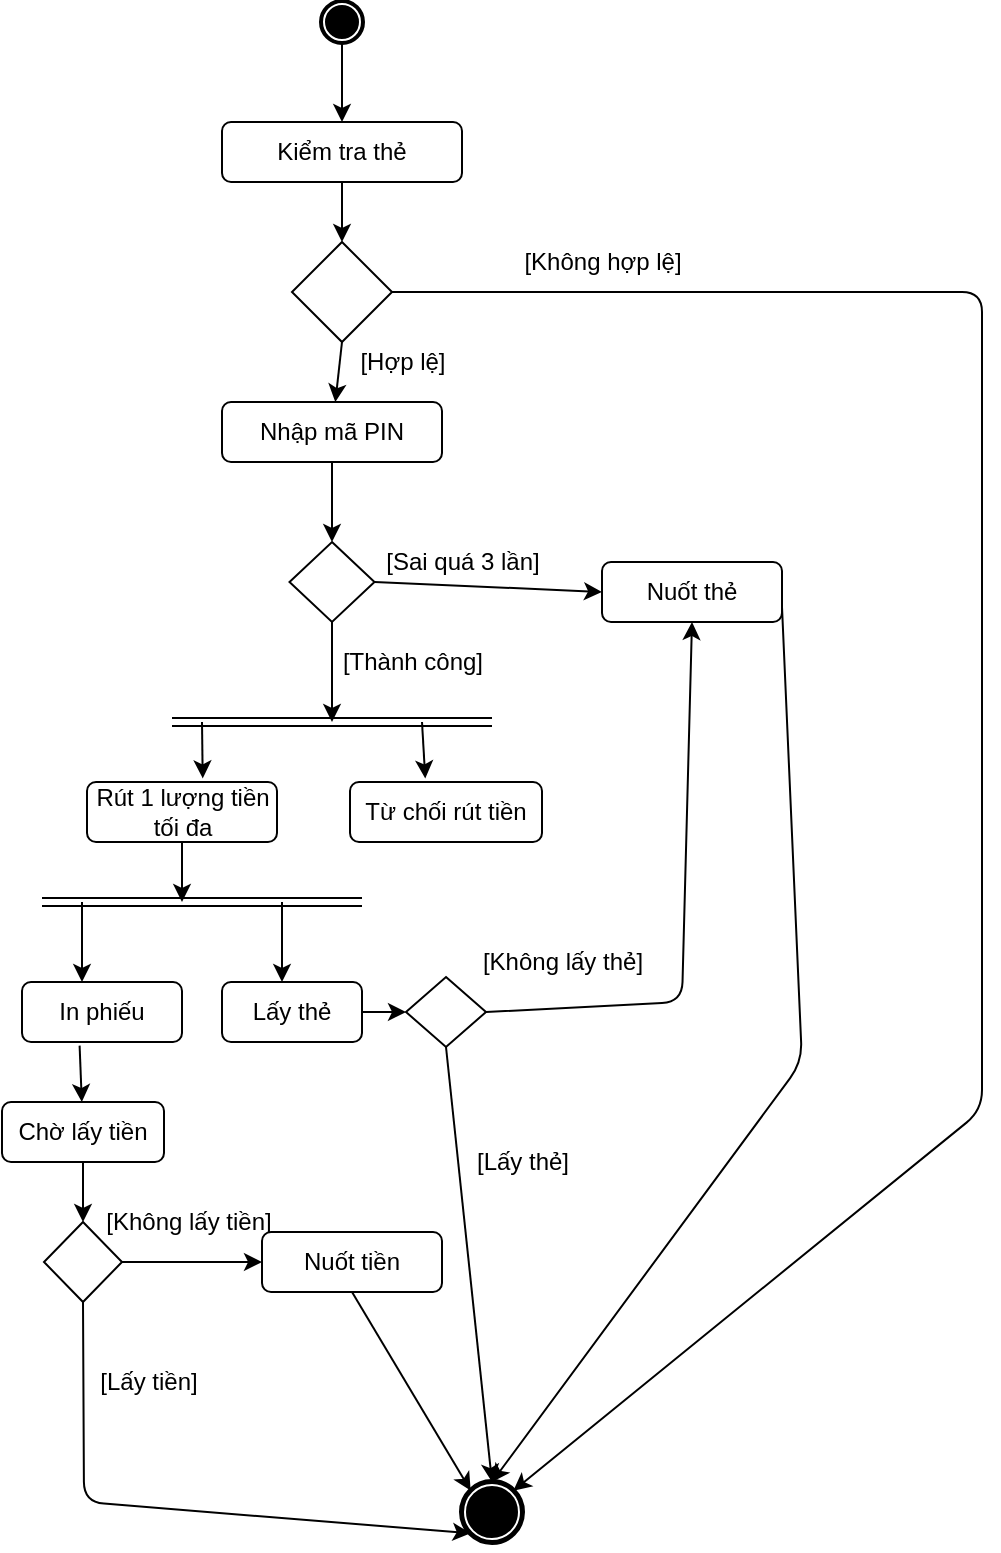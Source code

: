<mxfile version="13.6.6" type="github"><diagram id="WycQLEh432nGcESBqimw" name="Page-1"><mxGraphModel dx="1038" dy="580" grid="1" gridSize="10" guides="1" tooltips="1" connect="1" arrows="1" fold="1" page="1" pageScale="1" pageWidth="827" pageHeight="1169" math="0" shadow="0"><root><mxCell id="0"/><mxCell id="1" parent="0"/><mxCell id="rpuiDwvrEp86wsKhH5nS-1" value="" style="shape=mxgraph.bpmn.shape;html=1;verticalLabelPosition=bottom;labelBackgroundColor=#ffffff;verticalAlign=top;align=center;perimeter=ellipsePerimeter;outlineConnect=0;outline=end;symbol=terminate;" vertex="1" parent="1"><mxGeometry x="400" y="30" width="20" height="20" as="geometry"/></mxCell><mxCell id="rpuiDwvrEp86wsKhH5nS-5" value="" style="shape=mxgraph.bpmn.shape;html=1;verticalLabelPosition=bottom;labelBackgroundColor=#ffffff;verticalAlign=top;align=center;perimeter=ellipsePerimeter;outlineConnect=0;outline=end;symbol=terminate;" vertex="1" parent="1"><mxGeometry x="470" y="770" width="30" height="30" as="geometry"/></mxCell><mxCell id="rpuiDwvrEp86wsKhH5nS-6" value="" style="endArrow=classic;html=1;exitX=0.5;exitY=1;exitDx=0;exitDy=0;" edge="1" parent="1" source="rpuiDwvrEp86wsKhH5nS-1" target="rpuiDwvrEp86wsKhH5nS-7"><mxGeometry width="50" height="50" relative="1" as="geometry"><mxPoint x="410" y="150" as="sourcePoint"/><mxPoint x="410" y="90" as="targetPoint"/></mxGeometry></mxCell><mxCell id="rpuiDwvrEp86wsKhH5nS-7" value="Kiểm tra thẻ" style="rounded=1;whiteSpace=wrap;html=1;" vertex="1" parent="1"><mxGeometry x="350" y="90" width="120" height="30" as="geometry"/></mxCell><mxCell id="rpuiDwvrEp86wsKhH5nS-8" value="" style="endArrow=classic;html=1;exitX=0.5;exitY=1;exitDx=0;exitDy=0;" edge="1" parent="1" source="rpuiDwvrEp86wsKhH5nS-7" target="rpuiDwvrEp86wsKhH5nS-9"><mxGeometry width="50" height="50" relative="1" as="geometry"><mxPoint x="410" y="350" as="sourcePoint"/><mxPoint x="410" y="160" as="targetPoint"/></mxGeometry></mxCell><mxCell id="rpuiDwvrEp86wsKhH5nS-9" value="" style="rhombus;whiteSpace=wrap;html=1;" vertex="1" parent="1"><mxGeometry x="385" y="150" width="50" height="50" as="geometry"/></mxCell><mxCell id="rpuiDwvrEp86wsKhH5nS-10" value="" style="endArrow=classic;html=1;exitX=1;exitY=0.5;exitDx=0;exitDy=0;entryX=0.855;entryY=0.145;entryDx=0;entryDy=0;entryPerimeter=0;" edge="1" parent="1" source="rpuiDwvrEp86wsKhH5nS-9" target="rpuiDwvrEp86wsKhH5nS-5"><mxGeometry width="50" height="50" relative="1" as="geometry"><mxPoint x="470" y="130" as="sourcePoint"/><mxPoint x="460" y="300" as="targetPoint"/><Array as="points"><mxPoint x="730" y="175"/><mxPoint x="730" y="584"/></Array></mxGeometry></mxCell><mxCell id="rpuiDwvrEp86wsKhH5nS-11" value="[Không hợp lệ]" style="text;html=1;align=center;verticalAlign=middle;resizable=0;points=[];autosize=1;" vertex="1" parent="1"><mxGeometry x="495" y="150" width="90" height="20" as="geometry"/></mxCell><mxCell id="rpuiDwvrEp86wsKhH5nS-12" value="" style="endArrow=classic;html=1;exitX=0.5;exitY=1;exitDx=0;exitDy=0;" edge="1" parent="1" source="rpuiDwvrEp86wsKhH5nS-15"><mxGeometry width="50" height="50" relative="1" as="geometry"><mxPoint x="400" y="250" as="sourcePoint"/><mxPoint x="410" y="250" as="targetPoint"/></mxGeometry></mxCell><mxCell id="rpuiDwvrEp86wsKhH5nS-13" value="[Hợp lệ]" style="text;html=1;align=center;verticalAlign=middle;resizable=0;points=[];autosize=1;" vertex="1" parent="1"><mxGeometry x="410" y="200" width="60" height="20" as="geometry"/></mxCell><mxCell id="rpuiDwvrEp86wsKhH5nS-16" value="" style="endArrow=classic;html=1;exitX=0.5;exitY=1;exitDx=0;exitDy=0;" edge="1" parent="1" source="rpuiDwvrEp86wsKhH5nS-15" target="rpuiDwvrEp86wsKhH5nS-18"><mxGeometry width="50" height="50" relative="1" as="geometry"><mxPoint x="410" y="350" as="sourcePoint"/><mxPoint x="405" y="300" as="targetPoint"/></mxGeometry></mxCell><mxCell id="rpuiDwvrEp86wsKhH5nS-15" value="Nhập mã PIN" style="rounded=1;whiteSpace=wrap;html=1;" vertex="1" parent="1"><mxGeometry x="350" y="230" width="110" height="30" as="geometry"/></mxCell><mxCell id="rpuiDwvrEp86wsKhH5nS-17" value="" style="endArrow=classic;html=1;exitX=0.5;exitY=1;exitDx=0;exitDy=0;" edge="1" parent="1" source="rpuiDwvrEp86wsKhH5nS-9" target="rpuiDwvrEp86wsKhH5nS-15"><mxGeometry width="50" height="50" relative="1" as="geometry"><mxPoint x="410" y="200" as="sourcePoint"/><mxPoint x="410" y="250" as="targetPoint"/></mxGeometry></mxCell><mxCell id="rpuiDwvrEp86wsKhH5nS-18" value="" style="rhombus;whiteSpace=wrap;html=1;" vertex="1" parent="1"><mxGeometry x="383.75" y="300" width="42.5" height="40" as="geometry"/></mxCell><mxCell id="rpuiDwvrEp86wsKhH5nS-19" value="" style="endArrow=classic;html=1;exitX=0.5;exitY=1;exitDx=0;exitDy=0;" edge="1" parent="1" source="rpuiDwvrEp86wsKhH5nS-18"><mxGeometry width="50" height="50" relative="1" as="geometry"><mxPoint x="410" y="350" as="sourcePoint"/><mxPoint x="405" y="390" as="targetPoint"/></mxGeometry></mxCell><mxCell id="rpuiDwvrEp86wsKhH5nS-20" value="" style="endArrow=classic;html=1;exitX=1;exitY=0.5;exitDx=0;exitDy=0;" edge="1" parent="1" source="rpuiDwvrEp86wsKhH5nS-18"><mxGeometry width="50" height="50" relative="1" as="geometry"><mxPoint x="410" y="350" as="sourcePoint"/><mxPoint x="540" y="325" as="targetPoint"/></mxGeometry></mxCell><mxCell id="rpuiDwvrEp86wsKhH5nS-21" value="[Thành công]" style="text;html=1;align=center;verticalAlign=middle;resizable=0;points=[];autosize=1;" vertex="1" parent="1"><mxGeometry x="400" y="350" width="90" height="20" as="geometry"/></mxCell><mxCell id="rpuiDwvrEp86wsKhH5nS-22" value="[Sai quá 3 lần]" style="text;html=1;align=center;verticalAlign=middle;resizable=0;points=[];autosize=1;" vertex="1" parent="1"><mxGeometry x="425" y="300" width="90" height="20" as="geometry"/></mxCell><mxCell id="rpuiDwvrEp86wsKhH5nS-23" value="Nuốt thẻ" style="rounded=1;whiteSpace=wrap;html=1;" vertex="1" parent="1"><mxGeometry x="540" y="310" width="90" height="30" as="geometry"/></mxCell><mxCell id="rpuiDwvrEp86wsKhH5nS-25" value="" style="endArrow=classic;html=1;exitX=1;exitY=0.75;exitDx=0;exitDy=0;entryX=0.5;entryY=0;entryDx=0;entryDy=0;" edge="1" parent="1" source="rpuiDwvrEp86wsKhH5nS-23" target="rpuiDwvrEp86wsKhH5nS-5"><mxGeometry width="50" height="50" relative="1" as="geometry"><mxPoint x="630" y="342" as="sourcePoint"/><mxPoint x="415" y="590" as="targetPoint"/><Array as="points"><mxPoint x="640" y="560"/></Array></mxGeometry></mxCell><mxCell id="rpuiDwvrEp86wsKhH5nS-26" value="" style="shape=link;html=1;rounded=0;" edge="1" parent="1"><mxGeometry relative="1" as="geometry"><mxPoint x="325" y="390" as="sourcePoint"/><mxPoint x="485" y="390" as="targetPoint"/></mxGeometry></mxCell><mxCell id="rpuiDwvrEp86wsKhH5nS-28" value="Rút 1 lượng tiền tối đa" style="rounded=1;whiteSpace=wrap;html=1;" vertex="1" parent="1"><mxGeometry x="282.5" y="420" width="95" height="30" as="geometry"/></mxCell><mxCell id="rpuiDwvrEp86wsKhH5nS-29" value="Từ chối rút tiền" style="rounded=1;whiteSpace=wrap;html=1;" vertex="1" parent="1"><mxGeometry x="414" y="420" width="96" height="30" as="geometry"/></mxCell><mxCell id="rpuiDwvrEp86wsKhH5nS-31" value="" style="endArrow=classic;html=1;entryX=0.609;entryY=-0.06;entryDx=0;entryDy=0;entryPerimeter=0;" edge="1" parent="1" target="rpuiDwvrEp86wsKhH5nS-28"><mxGeometry width="50" height="50" relative="1" as="geometry"><mxPoint x="340" y="390" as="sourcePoint"/><mxPoint x="460" y="320" as="targetPoint"/></mxGeometry></mxCell><mxCell id="rpuiDwvrEp86wsKhH5nS-32" value="" style="endArrow=classic;html=1;entryX=0.392;entryY=-0.06;entryDx=0;entryDy=0;entryPerimeter=0;" edge="1" parent="1" target="rpuiDwvrEp86wsKhH5nS-29"><mxGeometry width="50" height="50" relative="1" as="geometry"><mxPoint x="450" y="390" as="sourcePoint"/><mxPoint x="460" y="320" as="targetPoint"/></mxGeometry></mxCell><mxCell id="rpuiDwvrEp86wsKhH5nS-33" value="" style="endArrow=classic;html=1;exitX=0.5;exitY=1;exitDx=0;exitDy=0;" edge="1" parent="1" source="rpuiDwvrEp86wsKhH5nS-28"><mxGeometry width="50" height="50" relative="1" as="geometry"><mxPoint x="410" y="570" as="sourcePoint"/><mxPoint x="330" y="480" as="targetPoint"/></mxGeometry></mxCell><mxCell id="rpuiDwvrEp86wsKhH5nS-34" value="" style="shape=link;html=1;rounded=0;" edge="1" parent="1"><mxGeometry relative="1" as="geometry"><mxPoint x="260" y="480" as="sourcePoint"/><mxPoint x="420" y="480" as="targetPoint"/></mxGeometry></mxCell><mxCell id="rpuiDwvrEp86wsKhH5nS-35" value="" style="resizable=0;html=1;align=right;verticalAlign=bottom;" connectable="0" vertex="1" parent="rpuiDwvrEp86wsKhH5nS-34"><mxGeometry x="1" relative="1" as="geometry"/></mxCell><mxCell id="rpuiDwvrEp86wsKhH5nS-36" value="" style="endArrow=classic;html=1;" edge="1" parent="1"><mxGeometry width="50" height="50" relative="1" as="geometry"><mxPoint x="280" y="480" as="sourcePoint"/><mxPoint x="280" y="520" as="targetPoint"/></mxGeometry></mxCell><mxCell id="rpuiDwvrEp86wsKhH5nS-37" value="" style="endArrow=classic;html=1;" edge="1" parent="1"><mxGeometry width="50" height="50" relative="1" as="geometry"><mxPoint x="380" y="480" as="sourcePoint"/><mxPoint x="380" y="520" as="targetPoint"/></mxGeometry></mxCell><mxCell id="rpuiDwvrEp86wsKhH5nS-38" value="In phiếu" style="rounded=1;whiteSpace=wrap;html=1;" vertex="1" parent="1"><mxGeometry x="250" y="520" width="80" height="30" as="geometry"/></mxCell><mxCell id="rpuiDwvrEp86wsKhH5nS-39" value="Lấy thẻ" style="rounded=1;whiteSpace=wrap;html=1;" vertex="1" parent="1"><mxGeometry x="350" y="520" width="70" height="30" as="geometry"/></mxCell><mxCell id="rpuiDwvrEp86wsKhH5nS-40" value="" style="endArrow=classic;html=1;exitX=0.36;exitY=1.06;exitDx=0;exitDy=0;exitPerimeter=0;" edge="1" parent="1" source="rpuiDwvrEp86wsKhH5nS-38" target="rpuiDwvrEp86wsKhH5nS-41"><mxGeometry width="50" height="50" relative="1" as="geometry"><mxPoint x="410" y="570" as="sourcePoint"/><mxPoint x="279" y="580" as="targetPoint"/></mxGeometry></mxCell><mxCell id="rpuiDwvrEp86wsKhH5nS-41" value="Chờ lấy tiền" style="rounded=1;whiteSpace=wrap;html=1;" vertex="1" parent="1"><mxGeometry x="240" y="580" width="81" height="30" as="geometry"/></mxCell><mxCell id="rpuiDwvrEp86wsKhH5nS-42" value="" style="endArrow=classic;html=1;exitX=1;exitY=0.5;exitDx=0;exitDy=0;" edge="1" parent="1" source="rpuiDwvrEp86wsKhH5nS-39" target="rpuiDwvrEp86wsKhH5nS-43"><mxGeometry width="50" height="50" relative="1" as="geometry"><mxPoint x="410" y="570" as="sourcePoint"/><mxPoint x="450" y="535" as="targetPoint"/></mxGeometry></mxCell><mxCell id="rpuiDwvrEp86wsKhH5nS-43" value="" style="rhombus;whiteSpace=wrap;html=1;" vertex="1" parent="1"><mxGeometry x="442" y="517.5" width="40" height="35" as="geometry"/></mxCell><mxCell id="rpuiDwvrEp86wsKhH5nS-44" value="" style="endArrow=classic;html=1;exitX=1;exitY=0.5;exitDx=0;exitDy=0;entryX=0.5;entryY=1;entryDx=0;entryDy=0;" edge="1" parent="1" source="rpuiDwvrEp86wsKhH5nS-43" target="rpuiDwvrEp86wsKhH5nS-23"><mxGeometry width="50" height="50" relative="1" as="geometry"><mxPoint x="410" y="570" as="sourcePoint"/><mxPoint x="460" y="520" as="targetPoint"/><Array as="points"><mxPoint x="580" y="530"/></Array></mxGeometry></mxCell><mxCell id="rpuiDwvrEp86wsKhH5nS-45" value="[Không lấy thẻ]" style="text;html=1;align=center;verticalAlign=middle;resizable=0;points=[];autosize=1;" vertex="1" parent="1"><mxGeometry x="470" y="500" width="100" height="20" as="geometry"/></mxCell><mxCell id="rpuiDwvrEp86wsKhH5nS-46" value="" style="endArrow=classic;html=1;exitX=0.5;exitY=1;exitDx=0;exitDy=0;entryX=0.5;entryY=0;entryDx=0;entryDy=0;" edge="1" parent="1" source="rpuiDwvrEp86wsKhH5nS-43" target="rpuiDwvrEp86wsKhH5nS-5"><mxGeometry width="50" height="50" relative="1" as="geometry"><mxPoint x="410" y="570" as="sourcePoint"/><mxPoint x="460" y="520" as="targetPoint"/></mxGeometry></mxCell><mxCell id="rpuiDwvrEp86wsKhH5nS-47" value="[Lấy thẻ]" style="text;html=1;align=center;verticalAlign=middle;resizable=0;points=[];autosize=1;" vertex="1" parent="1"><mxGeometry x="470" y="600" width="60" height="20" as="geometry"/></mxCell><mxCell id="rpuiDwvrEp86wsKhH5nS-48" value="" style="endArrow=classic;html=1;exitX=0.5;exitY=1;exitDx=0;exitDy=0;" edge="1" parent="1" source="rpuiDwvrEp86wsKhH5nS-41" target="rpuiDwvrEp86wsKhH5nS-49"><mxGeometry width="50" height="50" relative="1" as="geometry"><mxPoint x="410" y="570" as="sourcePoint"/><mxPoint x="281" y="640" as="targetPoint"/></mxGeometry></mxCell><mxCell id="rpuiDwvrEp86wsKhH5nS-49" value="" style="rhombus;whiteSpace=wrap;html=1;" vertex="1" parent="1"><mxGeometry x="261" y="640" width="39" height="40" as="geometry"/></mxCell><mxCell id="rpuiDwvrEp86wsKhH5nS-51" value="[Không lấy tiền]" style="text;html=1;align=center;verticalAlign=middle;resizable=0;points=[];autosize=1;" vertex="1" parent="1"><mxGeometry x="282.5" y="630" width="100" height="20" as="geometry"/></mxCell><mxCell id="rpuiDwvrEp86wsKhH5nS-52" value="" style="endArrow=classic;html=1;exitX=1;exitY=0.5;exitDx=0;exitDy=0;" edge="1" parent="1" source="rpuiDwvrEp86wsKhH5nS-49" target="rpuiDwvrEp86wsKhH5nS-53"><mxGeometry width="50" height="50" relative="1" as="geometry"><mxPoint x="300" y="660" as="sourcePoint"/><mxPoint x="370" y="660" as="targetPoint"/></mxGeometry></mxCell><mxCell id="rpuiDwvrEp86wsKhH5nS-53" value="Nuốt tiền" style="rounded=1;whiteSpace=wrap;html=1;" vertex="1" parent="1"><mxGeometry x="370" y="645" width="90" height="30" as="geometry"/></mxCell><mxCell id="rpuiDwvrEp86wsKhH5nS-54" value="" style="endArrow=classic;html=1;exitX=0.5;exitY=1;exitDx=0;exitDy=0;entryX=0.145;entryY=0.145;entryDx=0;entryDy=0;entryPerimeter=0;" edge="1" parent="1" source="rpuiDwvrEp86wsKhH5nS-53" target="rpuiDwvrEp86wsKhH5nS-5"><mxGeometry width="50" height="50" relative="1" as="geometry"><mxPoint x="410" y="570" as="sourcePoint"/><mxPoint x="460" y="520" as="targetPoint"/></mxGeometry></mxCell><mxCell id="rpuiDwvrEp86wsKhH5nS-55" value="" style="endArrow=classic;html=1;exitX=0.5;exitY=1;exitDx=0;exitDy=0;entryX=0.145;entryY=0.855;entryDx=0;entryDy=0;entryPerimeter=0;" edge="1" parent="1" source="rpuiDwvrEp86wsKhH5nS-49" target="rpuiDwvrEp86wsKhH5nS-5"><mxGeometry width="50" height="50" relative="1" as="geometry"><mxPoint x="410" y="570" as="sourcePoint"/><mxPoint x="460" y="520" as="targetPoint"/><Array as="points"><mxPoint x="281" y="780"/></Array></mxGeometry></mxCell><mxCell id="rpuiDwvrEp86wsKhH5nS-56" value="[Lấy tiền]" style="text;html=1;align=center;verticalAlign=middle;resizable=0;points=[];autosize=1;" vertex="1" parent="1"><mxGeometry x="282.5" y="710" width="60" height="20" as="geometry"/></mxCell></root></mxGraphModel></diagram></mxfile>